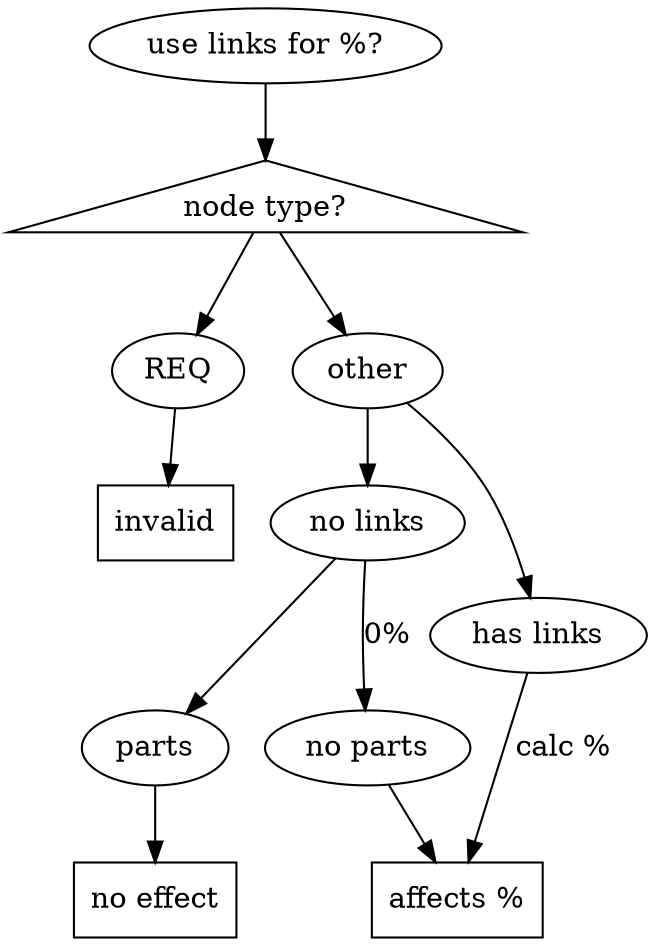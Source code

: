 digraph G {
    // whether to use a link or not
    {
        {L_use [label="use"]}
        {L_nouse [label="no effect"; shape=box]}
        {L_links [label="has links"]}
        {L_nolinks [label="no links"]}

        {L_start [label="use links for %?"]}
        {L_nt [label="node type?"; shape=triangle]}
        {L_nt_req [label="REQ"]}
        {L_nt_other [label="other"]}
        {L_nt_invalid [label="invalid"; shape=box]}

        L_start -> L_nt;
        L_nt -> L_nt_req -> L_nt_invalid;
        L_nt -> L_nt_other;
            L_nt_other -> L_links;
            L_nt_other -> L_nolinks;

        // node type is other, find calulation
        {L_use [label="affects %"; shape=box]}

        // has links
        L_links -> L_use [label="calc %"];

        // no links
        L_nolinks -> {L_nl_a [label="parts"]} -> L_nouse;
        L_nolinks -> {L_nl_b [label="no parts"]} [label="0%"];
            L_nl_b -> L_use
    }

    //{nt [label="node type?"; shape=triangle;]}

    //child -> nt;
    //    nt -> REQ;
    //    nt -> SPC;
    //    nt -> TST;

    //REQ -> completed;
    //REQ -> tested;

    //SPC -> completed;

    //TST -> tested;
}
